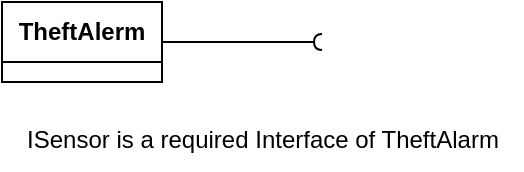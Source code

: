 <mxfile version="21.6.5" type="device">
  <diagram name="Page-1" id="at3ABcRZXO4eJysYlDAQ">
    <mxGraphModel dx="880" dy="511" grid="1" gridSize="10" guides="1" tooltips="1" connect="1" arrows="1" fold="1" page="1" pageScale="1" pageWidth="1169" pageHeight="827" math="0" shadow="0">
      <root>
        <mxCell id="0" />
        <mxCell id="1" parent="0" />
        <mxCell id="JF_g-HHJCBDHPT13oWle-1" value="" style="html=1;verticalAlign=bottom;labelBackgroundColor=none;endArrow=halfCircle;endFill=0;endSize=2;rounded=0;exitX=1;exitY=0.5;exitDx=0;exitDy=0;" edge="1" parent="1" source="JF_g-HHJCBDHPT13oWle-2">
          <mxGeometry width="160" relative="1" as="geometry">
            <mxPoint x="50" y="590" as="sourcePoint" />
            <mxPoint x="200" y="380" as="targetPoint" />
          </mxGeometry>
        </mxCell>
        <mxCell id="JF_g-HHJCBDHPT13oWle-2" value="&lt;b&gt;TheftAlerm&lt;/b&gt;" style="swimlane;fontStyle=0;align=center;verticalAlign=middle;childLayout=stackLayout;horizontal=1;startSize=30;horizontalStack=0;resizeParent=1;resizeParentMax=0;resizeLast=0;collapsible=0;marginBottom=0;html=1;whiteSpace=wrap;" vertex="1" parent="1">
          <mxGeometry x="40" y="360" width="80" height="40" as="geometry" />
        </mxCell>
        <mxCell id="JF_g-HHJCBDHPT13oWle-4" value="ISensor is a required Interface of TheftAlarm" style="text;html=1;align=center;verticalAlign=middle;resizable=0;points=[];autosize=1;strokeColor=none;fillColor=none;" vertex="1" parent="1">
          <mxGeometry x="40" y="414" width="260" height="30" as="geometry" />
        </mxCell>
      </root>
    </mxGraphModel>
  </diagram>
</mxfile>
